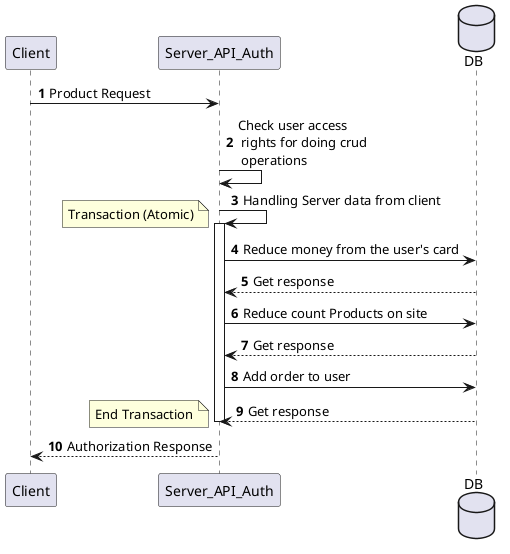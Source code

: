 @startuml
'https://plantuml.com/sequence-diagram

autonumber
    'Authorization
     Client -> Server_API_Auth: Product Request
     Server_API_Auth -> Server_API_Auth : Check user access\n rights for doing crud\n operations
     Server_API_Auth -> Server_API_Auth : Handling Server data from client

     database DB as DB
     note left : Transaction (Atomic)
     activate Server_API_Auth
     Server_API_Auth -> DB:Reduce money from the user's card
     Server_API_Auth <-- DB:Get response
     Server_API_Auth -> DB:Reduce count Products on site
     Server_API_Auth <-- DB:Get response
     Server_API_Auth -> DB:Add order to user
     Server_API_Auth <-- DB:Get response
    note left : End Transaction
     deactivate Server_API_Auth
     Client <-- Server_API_Auth: Authorization Response

@enduml